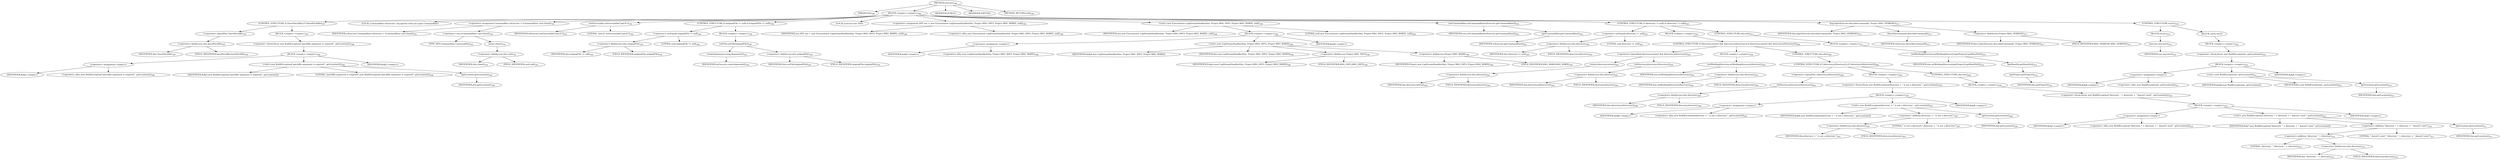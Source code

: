 digraph "execute" {  
"221" [label = <(METHOD,execute)<SUB>186</SUB>> ]
"10" [label = <(PARAM,this)<SUB>186</SUB>> ]
"222" [label = <(BLOCK,&lt;empty&gt;,&lt;empty&gt;)<SUB>186</SUB>> ]
"223" [label = <(CONTROL_STRUCTURE,if (!havePatchfile),if (!havePatchfile))<SUB>187</SUB>> ]
"224" [label = <(&lt;operator&gt;.logicalNot,!havePatchfile)<SUB>187</SUB>> ]
"225" [label = <(&lt;operator&gt;.fieldAccess,this.havePatchfile)<SUB>187</SUB>> ]
"226" [label = <(IDENTIFIER,this,!havePatchfile)<SUB>187</SUB>> ]
"227" [label = <(FIELD_IDENTIFIER,havePatchfile,havePatchfile)<SUB>187</SUB>> ]
"228" [label = <(BLOCK,&lt;empty&gt;,&lt;empty&gt;)<SUB>187</SUB>> ]
"229" [label = <(&lt;operator&gt;.throw,throw new BuildException(&quot;patchfile argument is required&quot;, getLocation());)<SUB>188</SUB>> ]
"230" [label = <(BLOCK,&lt;empty&gt;,&lt;empty&gt;)<SUB>188</SUB>> ]
"231" [label = <(&lt;operator&gt;.assignment,&lt;empty&gt;)> ]
"232" [label = <(IDENTIFIER,$obj3,&lt;empty&gt;)> ]
"233" [label = <(&lt;operator&gt;.alloc,new BuildException(&quot;patchfile argument is required&quot;, getLocation()))<SUB>188</SUB>> ]
"234" [label = <(&lt;init&gt;,new BuildException(&quot;patchfile argument is required&quot;, getLocation()))<SUB>188</SUB>> ]
"235" [label = <(IDENTIFIER,$obj3,new BuildException(&quot;patchfile argument is required&quot;, getLocation()))> ]
"236" [label = <(LITERAL,&quot;patchfile argument is required&quot;,new BuildException(&quot;patchfile argument is required&quot;, getLocation()))<SUB>188</SUB>> ]
"237" [label = <(getLocation,getLocation())<SUB>189</SUB>> ]
"9" [label = <(IDENTIFIER,this,getLocation())<SUB>189</SUB>> ]
"238" [label = <(IDENTIFIER,$obj3,&lt;empty&gt;)> ]
"239" [label = <(LOCAL,Commandline toExecute: org.apache.tools.ant.types.Commandline)> ]
"240" [label = <(&lt;operator&gt;.assignment,Commandline toExecute = (Commandline) cmd.clone())<SUB>191</SUB>> ]
"241" [label = <(IDENTIFIER,toExecute,Commandline toExecute = (Commandline) cmd.clone())<SUB>191</SUB>> ]
"242" [label = <(&lt;operator&gt;.cast,(Commandline) cmd.clone())<SUB>191</SUB>> ]
"243" [label = <(TYPE_REF,Commandline,Commandline)<SUB>191</SUB>> ]
"244" [label = <(clone,clone())<SUB>191</SUB>> ]
"245" [label = <(&lt;operator&gt;.fieldAccess,this.cmd)<SUB>191</SUB>> ]
"246" [label = <(IDENTIFIER,this,clone())<SUB>191</SUB>> ]
"247" [label = <(FIELD_IDENTIFIER,cmd,cmd)<SUB>191</SUB>> ]
"248" [label = <(setExecutable,setExecutable(&quot;patch&quot;))<SUB>192</SUB>> ]
"249" [label = <(IDENTIFIER,toExecute,setExecutable(&quot;patch&quot;))<SUB>192</SUB>> ]
"250" [label = <(LITERAL,&quot;patch&quot;,setExecutable(&quot;patch&quot;))<SUB>192</SUB>> ]
"251" [label = <(CONTROL_STRUCTURE,if (originalFile != null),if (originalFile != null))<SUB>194</SUB>> ]
"252" [label = <(&lt;operator&gt;.notEquals,originalFile != null)<SUB>194</SUB>> ]
"253" [label = <(&lt;operator&gt;.fieldAccess,this.originalFile)<SUB>194</SUB>> ]
"254" [label = <(IDENTIFIER,this,originalFile != null)<SUB>194</SUB>> ]
"255" [label = <(FIELD_IDENTIFIER,originalFile,originalFile)<SUB>194</SUB>> ]
"256" [label = <(LITERAL,null,originalFile != null)<SUB>194</SUB>> ]
"257" [label = <(BLOCK,&lt;empty&gt;,&lt;empty&gt;)<SUB>194</SUB>> ]
"258" [label = <(setFile,setFile(originalFile))<SUB>195</SUB>> ]
"259" [label = <(createArgument,createArgument())<SUB>195</SUB>> ]
"260" [label = <(IDENTIFIER,toExecute,createArgument())<SUB>195</SUB>> ]
"261" [label = <(&lt;operator&gt;.fieldAccess,this.originalFile)<SUB>195</SUB>> ]
"262" [label = <(IDENTIFIER,this,setFile(originalFile))<SUB>195</SUB>> ]
"263" [label = <(FIELD_IDENTIFIER,originalFile,originalFile)<SUB>195</SUB>> ]
"13" [label = <(LOCAL,Execute exe: ANY)> ]
"264" [label = <(&lt;operator&gt;.assignment,ANY exe = new Execute(new LogStreamHandler(this, Project.MSG_INFO, Project.MSG_WARN), null))<SUB>198</SUB>> ]
"265" [label = <(IDENTIFIER,exe,ANY exe = new Execute(new LogStreamHandler(this, Project.MSG_INFO, Project.MSG_WARN), null))<SUB>198</SUB>> ]
"266" [label = <(&lt;operator&gt;.alloc,new Execute(new LogStreamHandler(this, Project.MSG_INFO, Project.MSG_WARN), null))<SUB>198</SUB>> ]
"267" [label = <(&lt;init&gt;,new Execute(new LogStreamHandler(this, Project.MSG_INFO, Project.MSG_WARN), null))<SUB>198</SUB>> ]
"12" [label = <(IDENTIFIER,exe,new Execute(new LogStreamHandler(this, Project.MSG_INFO, Project.MSG_WARN), null))<SUB>198</SUB>> ]
"268" [label = <(BLOCK,&lt;empty&gt;,&lt;empty&gt;)<SUB>198</SUB>> ]
"269" [label = <(&lt;operator&gt;.assignment,&lt;empty&gt;)> ]
"270" [label = <(IDENTIFIER,$obj4,&lt;empty&gt;)> ]
"271" [label = <(&lt;operator&gt;.alloc,new LogStreamHandler(this, Project.MSG_INFO, Project.MSG_WARN))<SUB>198</SUB>> ]
"272" [label = <(&lt;init&gt;,new LogStreamHandler(this, Project.MSG_INFO, Project.MSG_WARN))<SUB>198</SUB>> ]
"273" [label = <(IDENTIFIER,$obj4,new LogStreamHandler(this, Project.MSG_INFO, Project.MSG_WARN))> ]
"11" [label = <(IDENTIFIER,this,new LogStreamHandler(this, Project.MSG_INFO, Project.MSG_WARN))<SUB>198</SUB>> ]
"274" [label = <(&lt;operator&gt;.fieldAccess,Project.MSG_INFO)<SUB>198</SUB>> ]
"275" [label = <(IDENTIFIER,Project,new LogStreamHandler(this, Project.MSG_INFO, Project.MSG_WARN))<SUB>198</SUB>> ]
"276" [label = <(FIELD_IDENTIFIER,MSG_INFO,MSG_INFO)<SUB>198</SUB>> ]
"277" [label = <(&lt;operator&gt;.fieldAccess,Project.MSG_WARN)<SUB>199</SUB>> ]
"278" [label = <(IDENTIFIER,Project,new LogStreamHandler(this, Project.MSG_INFO, Project.MSG_WARN))<SUB>199</SUB>> ]
"279" [label = <(FIELD_IDENTIFIER,MSG_WARN,MSG_WARN)<SUB>199</SUB>> ]
"280" [label = <(IDENTIFIER,$obj4,&lt;empty&gt;)> ]
"281" [label = <(LITERAL,null,new Execute(new LogStreamHandler(this, Project.MSG_INFO, Project.MSG_WARN), null))<SUB>200</SUB>> ]
"282" [label = <(setCommandline,setCommandline(toExecute.getCommandline()))<SUB>201</SUB>> ]
"283" [label = <(IDENTIFIER,exe,setCommandline(toExecute.getCommandline()))<SUB>201</SUB>> ]
"284" [label = <(getCommandline,getCommandline())<SUB>201</SUB>> ]
"285" [label = <(IDENTIFIER,toExecute,getCommandline())<SUB>201</SUB>> ]
"286" [label = <(CONTROL_STRUCTURE,if (directory != null),if (directory != null))<SUB>203</SUB>> ]
"287" [label = <(&lt;operator&gt;.notEquals,directory != null)<SUB>203</SUB>> ]
"288" [label = <(&lt;operator&gt;.fieldAccess,this.directory)<SUB>203</SUB>> ]
"289" [label = <(IDENTIFIER,this,directory != null)<SUB>203</SUB>> ]
"290" [label = <(FIELD_IDENTIFIER,directory,directory)<SUB>203</SUB>> ]
"291" [label = <(LITERAL,null,directory != null)<SUB>203</SUB>> ]
"292" [label = <(BLOCK,&lt;empty&gt;,&lt;empty&gt;)<SUB>203</SUB>> ]
"293" [label = <(CONTROL_STRUCTURE,if (directory.exists() &amp;&amp; directory.isDirectory()),if (directory.exists() &amp;&amp; directory.isDirectory()))<SUB>204</SUB>> ]
"294" [label = <(&lt;operator&gt;.logicalAnd,directory.exists() &amp;&amp; directory.isDirectory())<SUB>204</SUB>> ]
"295" [label = <(exists,directory.exists())<SUB>204</SUB>> ]
"296" [label = <(&lt;operator&gt;.fieldAccess,this.directory)<SUB>204</SUB>> ]
"297" [label = <(IDENTIFIER,this,directory.exists())<SUB>204</SUB>> ]
"298" [label = <(FIELD_IDENTIFIER,directory,directory)<SUB>204</SUB>> ]
"299" [label = <(isDirectory,directory.isDirectory())<SUB>204</SUB>> ]
"300" [label = <(&lt;operator&gt;.fieldAccess,this.directory)<SUB>204</SUB>> ]
"301" [label = <(IDENTIFIER,this,directory.isDirectory())<SUB>204</SUB>> ]
"302" [label = <(FIELD_IDENTIFIER,directory,directory)<SUB>204</SUB>> ]
"303" [label = <(BLOCK,&lt;empty&gt;,&lt;empty&gt;)<SUB>204</SUB>> ]
"304" [label = <(setWorkingDirectory,setWorkingDirectory(directory))<SUB>205</SUB>> ]
"305" [label = <(IDENTIFIER,exe,setWorkingDirectory(directory))<SUB>205</SUB>> ]
"306" [label = <(&lt;operator&gt;.fieldAccess,this.directory)<SUB>205</SUB>> ]
"307" [label = <(IDENTIFIER,this,setWorkingDirectory(directory))<SUB>205</SUB>> ]
"308" [label = <(FIELD_IDENTIFIER,directory,directory)<SUB>205</SUB>> ]
"309" [label = <(CONTROL_STRUCTURE,else,else)<SUB>206</SUB>> ]
"310" [label = <(CONTROL_STRUCTURE,if (!directory.isDirectory()),if (!directory.isDirectory()))<SUB>206</SUB>> ]
"311" [label = <(&lt;operator&gt;.logicalNot,!directory.isDirectory())<SUB>206</SUB>> ]
"312" [label = <(isDirectory,directory.isDirectory())<SUB>206</SUB>> ]
"313" [label = <(&lt;operator&gt;.fieldAccess,this.directory)<SUB>206</SUB>> ]
"314" [label = <(IDENTIFIER,this,directory.isDirectory())<SUB>206</SUB>> ]
"315" [label = <(FIELD_IDENTIFIER,directory,directory)<SUB>206</SUB>> ]
"316" [label = <(BLOCK,&lt;empty&gt;,&lt;empty&gt;)<SUB>206</SUB>> ]
"317" [label = <(&lt;operator&gt;.throw,throw new BuildException(directory + &quot; is not a directory.&quot;, getLocation());)<SUB>207</SUB>> ]
"318" [label = <(BLOCK,&lt;empty&gt;,&lt;empty&gt;)<SUB>207</SUB>> ]
"319" [label = <(&lt;operator&gt;.assignment,&lt;empty&gt;)> ]
"320" [label = <(IDENTIFIER,$obj6,&lt;empty&gt;)> ]
"321" [label = <(&lt;operator&gt;.alloc,new BuildException(directory + &quot; is not a directory.&quot;, getLocation()))<SUB>207</SUB>> ]
"322" [label = <(&lt;init&gt;,new BuildException(directory + &quot; is not a directory.&quot;, getLocation()))<SUB>207</SUB>> ]
"323" [label = <(IDENTIFIER,$obj6,new BuildException(directory + &quot; is not a directory.&quot;, getLocation()))> ]
"324" [label = <(&lt;operator&gt;.addition,directory + &quot; is not a directory.&quot;)<SUB>207</SUB>> ]
"325" [label = <(&lt;operator&gt;.fieldAccess,this.directory)<SUB>207</SUB>> ]
"326" [label = <(IDENTIFIER,this,directory + &quot; is not a directory.&quot;)<SUB>207</SUB>> ]
"327" [label = <(FIELD_IDENTIFIER,directory,directory)<SUB>207</SUB>> ]
"328" [label = <(LITERAL,&quot; is not a directory.&quot;,directory + &quot; is not a directory.&quot;)<SUB>207</SUB>> ]
"329" [label = <(getLocation,getLocation())<SUB>208</SUB>> ]
"14" [label = <(IDENTIFIER,this,getLocation())<SUB>208</SUB>> ]
"330" [label = <(IDENTIFIER,$obj6,&lt;empty&gt;)> ]
"331" [label = <(CONTROL_STRUCTURE,else,else)<SUB>209</SUB>> ]
"332" [label = <(BLOCK,&lt;empty&gt;,&lt;empty&gt;)<SUB>209</SUB>> ]
"333" [label = <(&lt;operator&gt;.throw,throw new BuildException(&quot;directory &quot; + directory + &quot; doesn\'t exist&quot;, getLocation());)<SUB>210</SUB>> ]
"334" [label = <(BLOCK,&lt;empty&gt;,&lt;empty&gt;)<SUB>210</SUB>> ]
"335" [label = <(&lt;operator&gt;.assignment,&lt;empty&gt;)> ]
"336" [label = <(IDENTIFIER,$obj7,&lt;empty&gt;)> ]
"337" [label = <(&lt;operator&gt;.alloc,new BuildException(&quot;directory &quot; + directory + &quot; doesn\'t exist&quot;, getLocation()))<SUB>210</SUB>> ]
"338" [label = <(&lt;init&gt;,new BuildException(&quot;directory &quot; + directory + &quot; doesn\'t exist&quot;, getLocation()))<SUB>210</SUB>> ]
"339" [label = <(IDENTIFIER,$obj7,new BuildException(&quot;directory &quot; + directory + &quot; doesn\'t exist&quot;, getLocation()))> ]
"340" [label = <(&lt;operator&gt;.addition,&quot;directory &quot; + directory + &quot; doesn\'t exist&quot;)<SUB>210</SUB>> ]
"341" [label = <(&lt;operator&gt;.addition,&quot;directory &quot; + directory)<SUB>210</SUB>> ]
"342" [label = <(LITERAL,&quot;directory &quot;,&quot;directory &quot; + directory)<SUB>210</SUB>> ]
"343" [label = <(&lt;operator&gt;.fieldAccess,this.directory)<SUB>210</SUB>> ]
"344" [label = <(IDENTIFIER,this,&quot;directory &quot; + directory)<SUB>210</SUB>> ]
"345" [label = <(FIELD_IDENTIFIER,directory,directory)<SUB>210</SUB>> ]
"346" [label = <(LITERAL,&quot; doesn\'t exist&quot;,&quot;directory &quot; + directory + &quot; doesn\'t exist&quot;)<SUB>211</SUB>> ]
"347" [label = <(getLocation,getLocation())<SUB>211</SUB>> ]
"15" [label = <(IDENTIFIER,this,getLocation())<SUB>211</SUB>> ]
"348" [label = <(IDENTIFIER,$obj7,&lt;empty&gt;)> ]
"349" [label = <(CONTROL_STRUCTURE,else,else)<SUB>213</SUB>> ]
"350" [label = <(BLOCK,&lt;empty&gt;,&lt;empty&gt;)<SUB>213</SUB>> ]
"351" [label = <(setWorkingDirectory,setWorkingDirectory(getProject().getBaseDir()))<SUB>214</SUB>> ]
"352" [label = <(IDENTIFIER,exe,setWorkingDirectory(getProject().getBaseDir()))<SUB>214</SUB>> ]
"353" [label = <(getBaseDir,getBaseDir())<SUB>214</SUB>> ]
"354" [label = <(getProject,getProject())<SUB>214</SUB>> ]
"16" [label = <(IDENTIFIER,this,getProject())<SUB>214</SUB>> ]
"355" [label = <(log,log(toExecute.describeCommand(), Project.MSG_VERBOSE))<SUB>217</SUB>> ]
"17" [label = <(IDENTIFIER,this,log(toExecute.describeCommand(), Project.MSG_VERBOSE))<SUB>217</SUB>> ]
"356" [label = <(describeCommand,describeCommand())<SUB>217</SUB>> ]
"357" [label = <(IDENTIFIER,toExecute,describeCommand())<SUB>217</SUB>> ]
"358" [label = <(&lt;operator&gt;.fieldAccess,Project.MSG_VERBOSE)<SUB>217</SUB>> ]
"359" [label = <(IDENTIFIER,Project,log(toExecute.describeCommand(), Project.MSG_VERBOSE))<SUB>217</SUB>> ]
"360" [label = <(FIELD_IDENTIFIER,MSG_VERBOSE,MSG_VERBOSE)<SUB>217</SUB>> ]
"361" [label = <(CONTROL_STRUCTURE,try,try)<SUB>218</SUB>> ]
"362" [label = <(BLOCK,try,try)<SUB>218</SUB>> ]
"363" [label = <(execute,execute())<SUB>219</SUB>> ]
"364" [label = <(IDENTIFIER,exe,execute())<SUB>219</SUB>> ]
"365" [label = <(BLOCK,catch,catch)> ]
"366" [label = <(BLOCK,&lt;empty&gt;,&lt;empty&gt;)<SUB>220</SUB>> ]
"367" [label = <(&lt;operator&gt;.throw,throw new BuildException(e, getLocation());)<SUB>221</SUB>> ]
"368" [label = <(BLOCK,&lt;empty&gt;,&lt;empty&gt;)<SUB>221</SUB>> ]
"369" [label = <(&lt;operator&gt;.assignment,&lt;empty&gt;)> ]
"370" [label = <(IDENTIFIER,$obj8,&lt;empty&gt;)> ]
"371" [label = <(&lt;operator&gt;.alloc,new BuildException(e, getLocation()))<SUB>221</SUB>> ]
"372" [label = <(&lt;init&gt;,new BuildException(e, getLocation()))<SUB>221</SUB>> ]
"373" [label = <(IDENTIFIER,$obj8,new BuildException(e, getLocation()))> ]
"374" [label = <(IDENTIFIER,e,new BuildException(e, getLocation()))<SUB>221</SUB>> ]
"375" [label = <(getLocation,getLocation())<SUB>221</SUB>> ]
"18" [label = <(IDENTIFIER,this,getLocation())<SUB>221</SUB>> ]
"376" [label = <(IDENTIFIER,$obj8,&lt;empty&gt;)> ]
"377" [label = <(MODIFIER,PUBLIC)> ]
"378" [label = <(MODIFIER,VIRTUAL)> ]
"379" [label = <(METHOD_RETURN,void)<SUB>186</SUB>> ]
  "221" -> "10" 
  "221" -> "222" 
  "221" -> "377" 
  "221" -> "378" 
  "221" -> "379" 
  "222" -> "223" 
  "222" -> "239" 
  "222" -> "240" 
  "222" -> "248" 
  "222" -> "251" 
  "222" -> "13" 
  "222" -> "264" 
  "222" -> "267" 
  "222" -> "282" 
  "222" -> "286" 
  "222" -> "355" 
  "222" -> "361" 
  "223" -> "224" 
  "223" -> "228" 
  "224" -> "225" 
  "225" -> "226" 
  "225" -> "227" 
  "228" -> "229" 
  "229" -> "230" 
  "230" -> "231" 
  "230" -> "234" 
  "230" -> "238" 
  "231" -> "232" 
  "231" -> "233" 
  "234" -> "235" 
  "234" -> "236" 
  "234" -> "237" 
  "237" -> "9" 
  "240" -> "241" 
  "240" -> "242" 
  "242" -> "243" 
  "242" -> "244" 
  "244" -> "245" 
  "245" -> "246" 
  "245" -> "247" 
  "248" -> "249" 
  "248" -> "250" 
  "251" -> "252" 
  "251" -> "257" 
  "252" -> "253" 
  "252" -> "256" 
  "253" -> "254" 
  "253" -> "255" 
  "257" -> "258" 
  "258" -> "259" 
  "258" -> "261" 
  "259" -> "260" 
  "261" -> "262" 
  "261" -> "263" 
  "264" -> "265" 
  "264" -> "266" 
  "267" -> "12" 
  "267" -> "268" 
  "267" -> "281" 
  "268" -> "269" 
  "268" -> "272" 
  "268" -> "280" 
  "269" -> "270" 
  "269" -> "271" 
  "272" -> "273" 
  "272" -> "11" 
  "272" -> "274" 
  "272" -> "277" 
  "274" -> "275" 
  "274" -> "276" 
  "277" -> "278" 
  "277" -> "279" 
  "282" -> "283" 
  "282" -> "284" 
  "284" -> "285" 
  "286" -> "287" 
  "286" -> "292" 
  "286" -> "349" 
  "287" -> "288" 
  "287" -> "291" 
  "288" -> "289" 
  "288" -> "290" 
  "292" -> "293" 
  "293" -> "294" 
  "293" -> "303" 
  "293" -> "309" 
  "294" -> "295" 
  "294" -> "299" 
  "295" -> "296" 
  "296" -> "297" 
  "296" -> "298" 
  "299" -> "300" 
  "300" -> "301" 
  "300" -> "302" 
  "303" -> "304" 
  "304" -> "305" 
  "304" -> "306" 
  "306" -> "307" 
  "306" -> "308" 
  "309" -> "310" 
  "310" -> "311" 
  "310" -> "316" 
  "310" -> "331" 
  "311" -> "312" 
  "312" -> "313" 
  "313" -> "314" 
  "313" -> "315" 
  "316" -> "317" 
  "317" -> "318" 
  "318" -> "319" 
  "318" -> "322" 
  "318" -> "330" 
  "319" -> "320" 
  "319" -> "321" 
  "322" -> "323" 
  "322" -> "324" 
  "322" -> "329" 
  "324" -> "325" 
  "324" -> "328" 
  "325" -> "326" 
  "325" -> "327" 
  "329" -> "14" 
  "331" -> "332" 
  "332" -> "333" 
  "333" -> "334" 
  "334" -> "335" 
  "334" -> "338" 
  "334" -> "348" 
  "335" -> "336" 
  "335" -> "337" 
  "338" -> "339" 
  "338" -> "340" 
  "338" -> "347" 
  "340" -> "341" 
  "340" -> "346" 
  "341" -> "342" 
  "341" -> "343" 
  "343" -> "344" 
  "343" -> "345" 
  "347" -> "15" 
  "349" -> "350" 
  "350" -> "351" 
  "351" -> "352" 
  "351" -> "353" 
  "353" -> "354" 
  "354" -> "16" 
  "355" -> "17" 
  "355" -> "356" 
  "355" -> "358" 
  "356" -> "357" 
  "358" -> "359" 
  "358" -> "360" 
  "361" -> "362" 
  "361" -> "365" 
  "362" -> "363" 
  "363" -> "364" 
  "365" -> "366" 
  "366" -> "367" 
  "367" -> "368" 
  "368" -> "369" 
  "368" -> "372" 
  "368" -> "376" 
  "369" -> "370" 
  "369" -> "371" 
  "372" -> "373" 
  "372" -> "374" 
  "372" -> "375" 
  "375" -> "18" 
}
